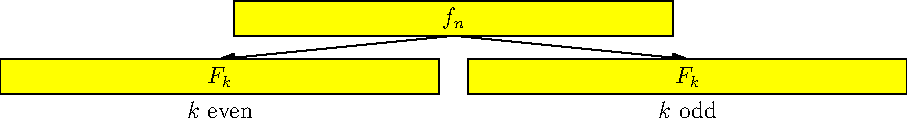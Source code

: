 size(16cm,0);


//pair center(path g) {return 0.5*(min(g)+max(g));}


void drawboxes(pair z=(0,0), pair p=(1,1))
{
  path g=box((0,0),p);
  draw(shift(z)*g);
}
path g;
pair b=(1,1), a=(0,0), z=(0,0);
real h=0.2;
real dd=0.1;
real w=0.12, wx=1.5;
real d=wx+dd;


g=box(a,(wx,w));
z=(d/2,h);
filldraw(shift(z)*g,yellow);
pair p1=z+(wx/2,0);
label("$f_n$",p1+(0,w/2));


z=(0,0);
draw(p1..(wx/2,w),EndArrow);
filldraw(shift(z)*g,yellow);
label("$F_k$",z+(wx/2,w/2));
label("$k$ even",z+(wx/2,0),S);

z=(d,0);
draw(p1..(d+wx/2,w),EndArrow);
filldraw(shift(z)*g,yellow);
label("$F_k$",z+(wx/2,w/2));
label("$k$ odd",z+(wx/2,0),S);

